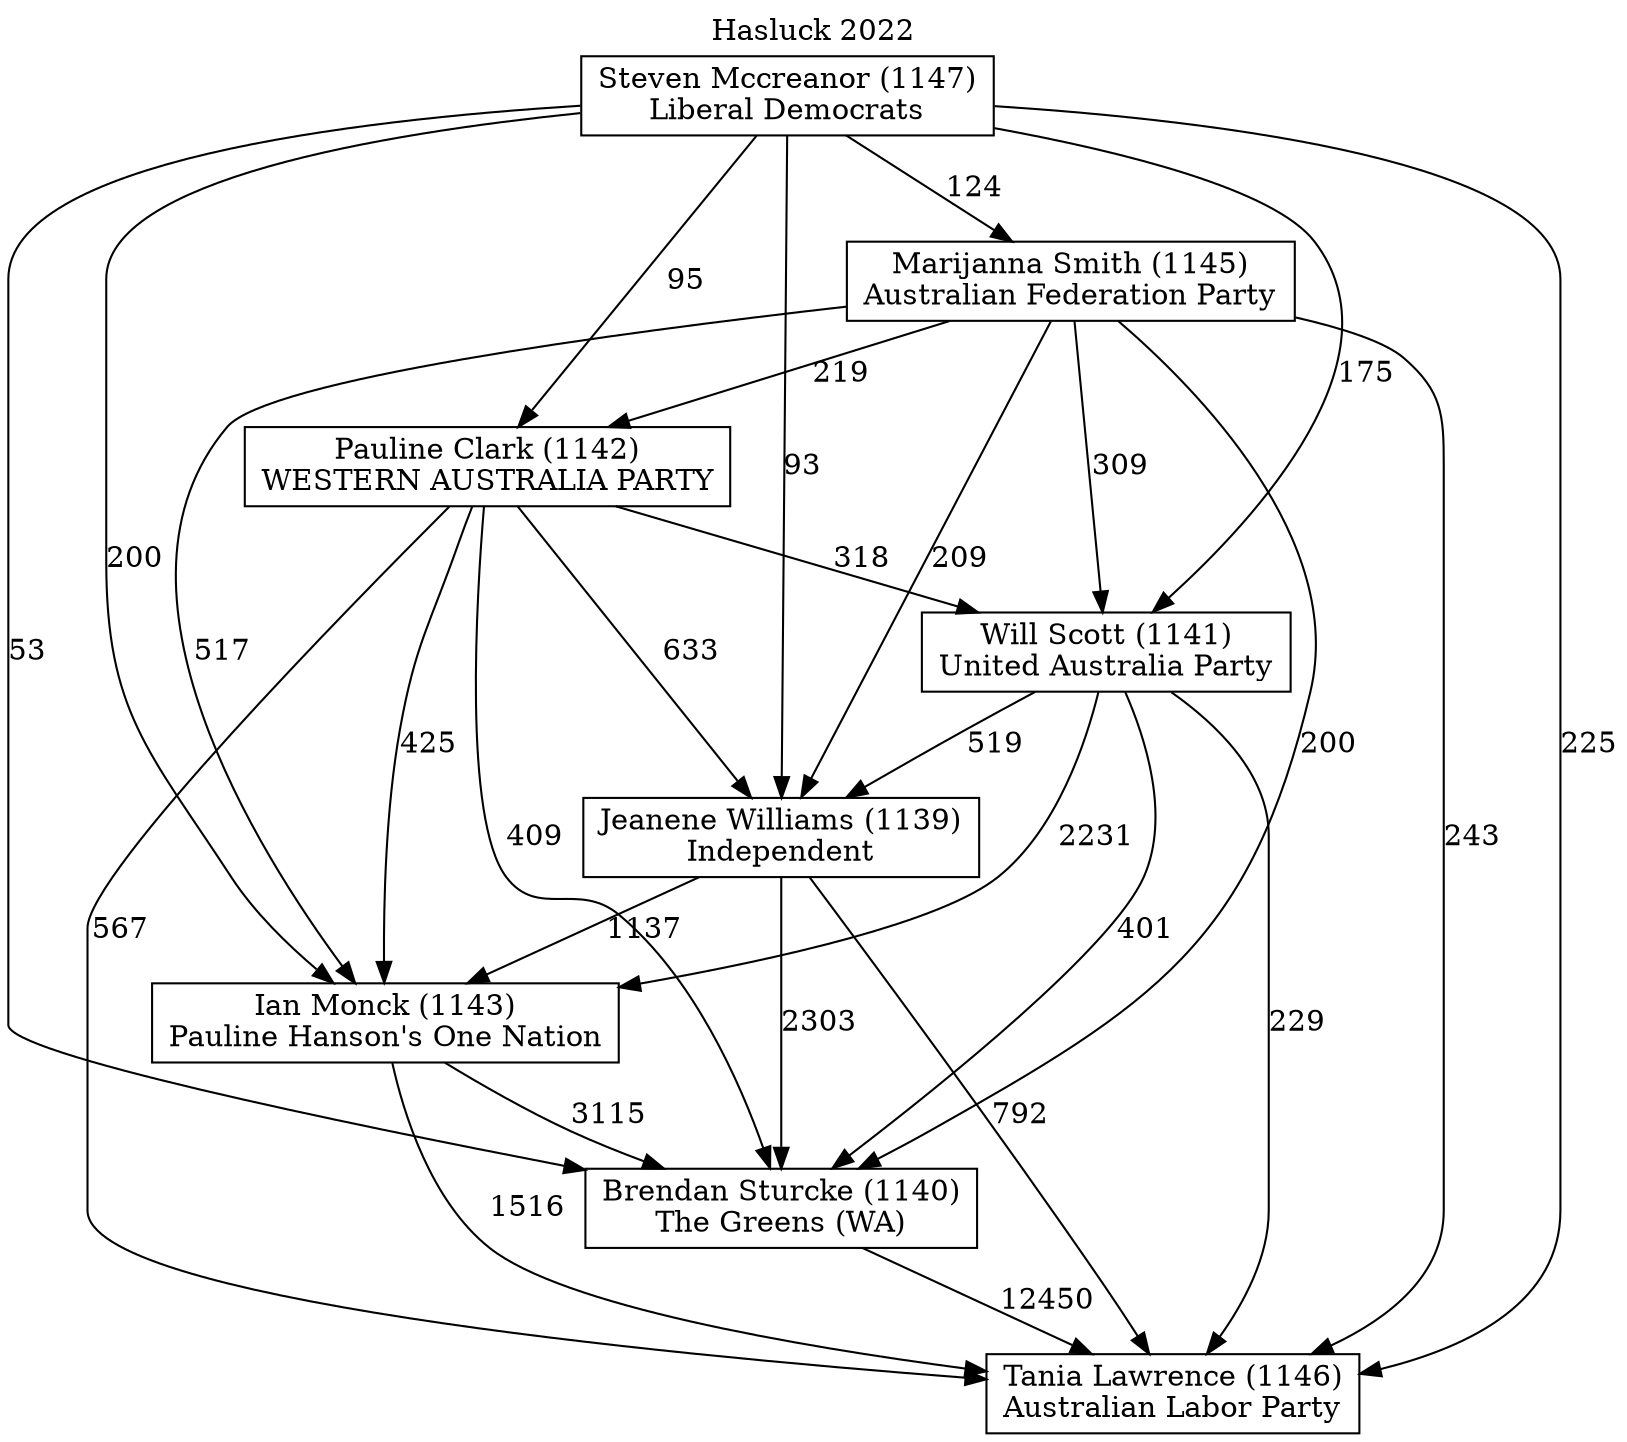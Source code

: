 // House preference flow
digraph "Tania Lawrence (1146)_Hasluck_2022" {
	graph [label="Hasluck 2022" labelloc=t mclimit=10]
	node [shape=box]
	"Jeanene Williams (1139)" [label="Jeanene Williams (1139)
Independent"]
	"Will Scott (1141)" [label="Will Scott (1141)
United Australia Party"]
	"Marijanna Smith (1145)" [label="Marijanna Smith (1145)
Australian Federation Party"]
	"Brendan Sturcke (1140)" [label="Brendan Sturcke (1140)
The Greens (WA)"]
	"Tania Lawrence (1146)" [label="Tania Lawrence (1146)
Australian Labor Party"]
	"Steven Mccreanor (1147)" [label="Steven Mccreanor (1147)
Liberal Democrats"]
	"Ian Monck (1143)" [label="Ian Monck (1143)
Pauline Hanson's One Nation"]
	"Pauline Clark (1142)" [label="Pauline Clark (1142)
WESTERN AUSTRALIA PARTY"]
	"Marijanna Smith (1145)" -> "Brendan Sturcke (1140)" [label=200]
	"Pauline Clark (1142)" -> "Ian Monck (1143)" [label=425]
	"Ian Monck (1143)" -> "Brendan Sturcke (1140)" [label=3115]
	"Pauline Clark (1142)" -> "Brendan Sturcke (1140)" [label=409]
	"Will Scott (1141)" -> "Brendan Sturcke (1140)" [label=401]
	"Jeanene Williams (1139)" -> "Brendan Sturcke (1140)" [label=2303]
	"Steven Mccreanor (1147)" -> "Brendan Sturcke (1140)" [label=53]
	"Jeanene Williams (1139)" -> "Tania Lawrence (1146)" [label=792]
	"Will Scott (1141)" -> "Ian Monck (1143)" [label=2231]
	"Marijanna Smith (1145)" -> "Ian Monck (1143)" [label=517]
	"Marijanna Smith (1145)" -> "Will Scott (1141)" [label=309]
	"Steven Mccreanor (1147)" -> "Jeanene Williams (1139)" [label=93]
	"Marijanna Smith (1145)" -> "Pauline Clark (1142)" [label=219]
	"Pauline Clark (1142)" -> "Will Scott (1141)" [label=318]
	"Marijanna Smith (1145)" -> "Jeanene Williams (1139)" [label=209]
	"Steven Mccreanor (1147)" -> "Ian Monck (1143)" [label=200]
	"Brendan Sturcke (1140)" -> "Tania Lawrence (1146)" [label=12450]
	"Marijanna Smith (1145)" -> "Tania Lawrence (1146)" [label=243]
	"Ian Monck (1143)" -> "Tania Lawrence (1146)" [label=1516]
	"Will Scott (1141)" -> "Jeanene Williams (1139)" [label=519]
	"Steven Mccreanor (1147)" -> "Will Scott (1141)" [label=175]
	"Will Scott (1141)" -> "Tania Lawrence (1146)" [label=229]
	"Steven Mccreanor (1147)" -> "Marijanna Smith (1145)" [label=124]
	"Jeanene Williams (1139)" -> "Ian Monck (1143)" [label=1137]
	"Steven Mccreanor (1147)" -> "Tania Lawrence (1146)" [label=225]
	"Pauline Clark (1142)" -> "Jeanene Williams (1139)" [label=633]
	"Steven Mccreanor (1147)" -> "Pauline Clark (1142)" [label=95]
	"Pauline Clark (1142)" -> "Tania Lawrence (1146)" [label=567]
}
